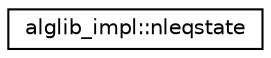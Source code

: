 digraph "Graphical Class Hierarchy"
{
  edge [fontname="Helvetica",fontsize="10",labelfontname="Helvetica",labelfontsize="10"];
  node [fontname="Helvetica",fontsize="10",shape=record];
  rankdir="LR";
  Node0 [label="alglib_impl::nleqstate",height=0.2,width=0.4,color="black", fillcolor="white", style="filled",URL="$structalglib__impl_1_1nleqstate.html"];
}
